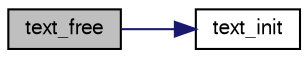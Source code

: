 digraph "text_free"
{
 // LATEX_PDF_SIZE
  bgcolor="transparent";
  edge [fontname="FreeSans",fontsize="10",labelfontname="FreeSans",labelfontsize="10"];
  node [fontname="FreeSans",fontsize="10",shape=record];
  rankdir="LR";
  Node1 [label="text_free",height=0.2,width=0.4,color="black", fillcolor="grey75", style="filled", fontcolor="black",tooltip="text_free"];
  Node1 -> Node2 [color="midnightblue",fontsize="10",style="solid",fontname="FreeSans"];
  Node2 [label="text_init",height=0.2,width=0.4,color="black",URL="$ggs_8c.html#a07d622431615a17041e4a7cd02966b42",tooltip="text_init"];
}
